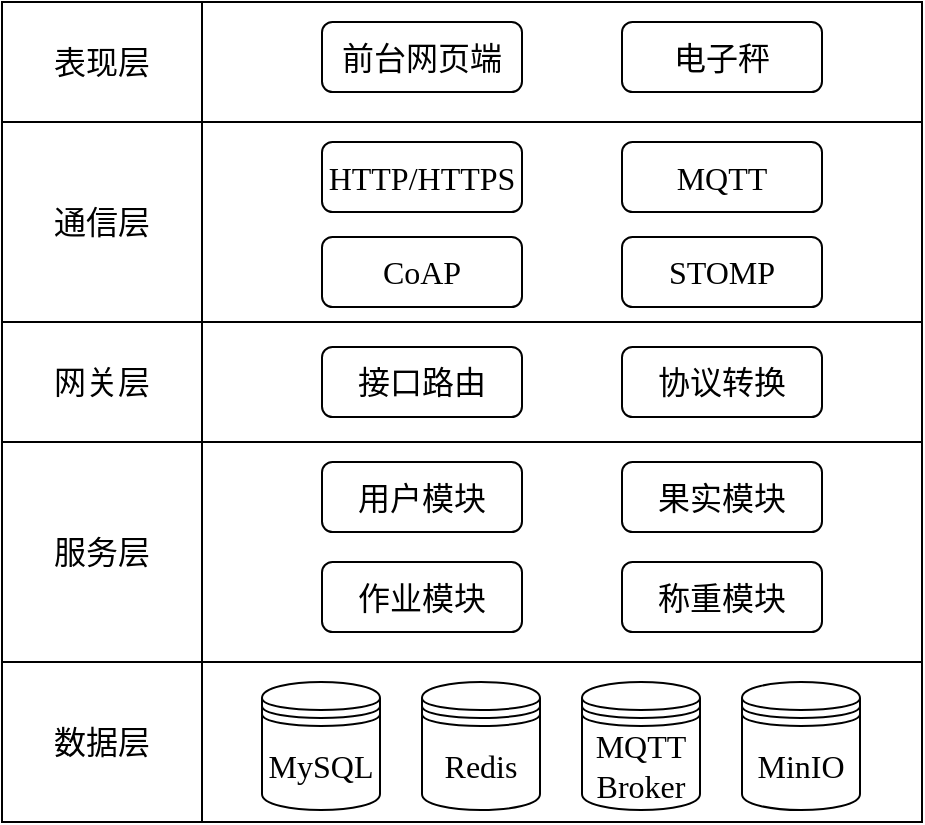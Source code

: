 <mxfile scale="3" border="0">
    <diagram id="GkhBZIhsdIewnCVaJ9AP" name="Page-1">
        <mxGraphModel dx="-84" dy="1766" grid="1" gridSize="10" guides="1" tooltips="1" connect="1" arrows="1" fold="1" page="0" pageScale="1" pageWidth="827" pageHeight="1169" math="0" shadow="0">
            <root>
                <mxCell id="0"/>
                <mxCell id="1" parent="0"/>
                <mxCell id="42" value="" style="rounded=0;whiteSpace=wrap;html=1;fontFamily=Songti SC;fontSize=16;" parent="1" vertex="1">
                    <mxGeometry x="1130" y="-750" width="360" height="110" as="geometry"/>
                </mxCell>
                <mxCell id="38" value="" style="rounded=0;whiteSpace=wrap;html=1;fontFamily=Songti SC;fontSize=16;" parent="1" vertex="1">
                    <mxGeometry x="1130" y="-970" width="360" height="60" as="geometry"/>
                </mxCell>
                <mxCell id="32" value="" style="rounded=0;whiteSpace=wrap;html=1;fontFamily=Songti SC;fontSize=16;" parent="1" vertex="1">
                    <mxGeometry x="1130" y="-910" width="360" height="100" as="geometry"/>
                </mxCell>
                <mxCell id="26" value="" style="rounded=0;whiteSpace=wrap;html=1;fontFamily=Songti SC;fontSize=16;" parent="1" vertex="1">
                    <mxGeometry x="1130" y="-640" width="360" height="80" as="geometry"/>
                </mxCell>
                <mxCell id="6" value="电子秤" style="rounded=1;whiteSpace=wrap;html=1;fontFamily=Songti SC;aspect=fixed;fontSize=16;" parent="1" vertex="1">
                    <mxGeometry x="1340" y="-960" width="100" height="35" as="geometry"/>
                </mxCell>
                <mxCell id="7" value="前台网页端" style="rounded=1;whiteSpace=wrap;html=1;fontFamily=Songti SC;aspect=fixed;fontSize=16;" parent="1" vertex="1">
                    <mxGeometry x="1190" y="-960" width="100" height="35" as="geometry"/>
                </mxCell>
                <mxCell id="8" value="通信层" style="rounded=0;whiteSpace=wrap;html=1;fontFamily=Songti SC;fontSize=16;" parent="1" vertex="1">
                    <mxGeometry x="1030" y="-910" width="100" height="100" as="geometry"/>
                </mxCell>
                <mxCell id="10" value="&lt;font&gt;HTTP/HTTPS&lt;/font&gt;" style="rounded=1;whiteSpace=wrap;html=1;fontFamily=Songti SC;fontSize=16;" parent="1" vertex="1">
                    <mxGeometry x="1190" y="-900" width="100" height="35" as="geometry"/>
                </mxCell>
                <mxCell id="11" value="服务层" style="rounded=0;whiteSpace=wrap;html=1;fontFamily=Songti SC;fontSize=16;" parent="1" vertex="1">
                    <mxGeometry x="1030" y="-750" width="100" height="110" as="geometry"/>
                </mxCell>
                <mxCell id="13" value="用户模块" style="rounded=1;whiteSpace=wrap;html=1;fontFamily=Songti SC;aspect=fixed;fontSize=16;" parent="1" vertex="1">
                    <mxGeometry x="1190" y="-740" width="100" height="35" as="geometry"/>
                </mxCell>
                <mxCell id="14" value="果实模块" style="rounded=1;whiteSpace=wrap;html=1;fontFamily=Songti SC;aspect=fixed;fontSize=16;" parent="1" vertex="1">
                    <mxGeometry x="1340" y="-740" width="100" height="35" as="geometry"/>
                </mxCell>
                <mxCell id="15" value="称重模块" style="rounded=1;whiteSpace=wrap;html=1;fontFamily=Songti SC;aspect=fixed;fontSize=16;" parent="1" vertex="1">
                    <mxGeometry x="1340" y="-690" width="100" height="35" as="geometry"/>
                </mxCell>
                <mxCell id="17" value="数据层" style="rounded=0;whiteSpace=wrap;html=1;fontFamily=Songti SC;fontSize=16;" parent="1" vertex="1">
                    <mxGeometry x="1030" y="-640" width="100" height="80" as="geometry"/>
                </mxCell>
                <mxCell id="18" value="&lt;font&gt;MySQL&lt;/font&gt;" style="shape=datastore;whiteSpace=wrap;html=1;fontFamily=Songti SC;fontSize=16;" parent="1" vertex="1">
                    <mxGeometry x="1160" y="-630" width="59" height="64" as="geometry"/>
                </mxCell>
                <mxCell id="19" value="&lt;font&gt;Redis&lt;/font&gt;" style="shape=datastore;whiteSpace=wrap;html=1;fontFamily=Songti SC;fontSize=16;" parent="1" vertex="1">
                    <mxGeometry x="1240" y="-630" width="59" height="64" as="geometry"/>
                </mxCell>
                <mxCell id="20" value="&lt;font&gt;MQTT&lt;/font&gt;&lt;div&gt;&lt;font&gt;Broker&lt;/font&gt;&lt;/div&gt;" style="shape=datastore;whiteSpace=wrap;html=1;fontFamily=Songti SC;fontSize=16;" parent="1" vertex="1">
                    <mxGeometry x="1320" y="-630" width="59" height="64" as="geometry"/>
                </mxCell>
                <mxCell id="21" value="作业模块" style="rounded=1;whiteSpace=wrap;html=1;aspect=fixed;fontFamily=Songti SC;fontSize=16;" parent="1" vertex="1">
                    <mxGeometry x="1190" y="-690" width="100" height="35" as="geometry"/>
                </mxCell>
                <mxCell id="22" value="&lt;font&gt;MQTT&lt;/font&gt;" style="rounded=1;whiteSpace=wrap;html=1;fontFamily=Songti SC;fontSize=16;" parent="1" vertex="1">
                    <mxGeometry x="1340" y="-900" width="100" height="35" as="geometry"/>
                </mxCell>
                <mxCell id="23" value="&lt;font&gt;CoAP&lt;/font&gt;" style="rounded=1;whiteSpace=wrap;html=1;fontFamily=Songti SC;fontSize=16;" parent="1" vertex="1">
                    <mxGeometry x="1190" y="-852.5" width="100" height="35" as="geometry"/>
                </mxCell>
                <mxCell id="25" value="&lt;font&gt;STOMP&lt;/font&gt;" style="rounded=1;whiteSpace=wrap;html=1;fontFamily=Songti SC;fontSize=16;" parent="1" vertex="1">
                    <mxGeometry x="1340" y="-852.5" width="100" height="35" as="geometry"/>
                </mxCell>
                <mxCell id="33" value="网关层" style="rounded=0;whiteSpace=wrap;html=1;fontFamily=Songti SC;fontSize=16;" parent="1" vertex="1">
                    <mxGeometry x="1030" y="-810" width="100" height="60" as="geometry"/>
                </mxCell>
                <mxCell id="37" value="表现层" style="rounded=0;whiteSpace=wrap;html=1;fontFamily=Songti SC;fontSize=16;" parent="1" vertex="1">
                    <mxGeometry x="1030" y="-970" width="100" height="60" as="geometry"/>
                </mxCell>
                <mxCell id="39" value="" style="rounded=0;whiteSpace=wrap;html=1;fontFamily=Songti SC;fontSize=16;" parent="1" vertex="1">
                    <mxGeometry x="1130" y="-810" width="360" height="60" as="geometry"/>
                </mxCell>
                <mxCell id="40" value="协议转换" style="rounded=1;whiteSpace=wrap;html=1;fontFamily=Songti SC;fontSize=16;" parent="1" vertex="1">
                    <mxGeometry x="1340" y="-797.5" width="100" height="35" as="geometry"/>
                </mxCell>
                <mxCell id="43" value="接口路由" style="rounded=1;whiteSpace=wrap;html=1;fontFamily=Songti SC;fontSize=16;" parent="1" vertex="1">
                    <mxGeometry x="1190" y="-797.5" width="100" height="35" as="geometry"/>
                </mxCell>
                <mxCell id="44" value="&lt;font&gt;MinIO&lt;/font&gt;" style="shape=datastore;whiteSpace=wrap;html=1;fontFamily=Songti SC;fontSize=16;" parent="1" vertex="1">
                    <mxGeometry x="1400" y="-630" width="59" height="64" as="geometry"/>
                </mxCell>
            </root>
        </mxGraphModel>
    </diagram>
</mxfile>